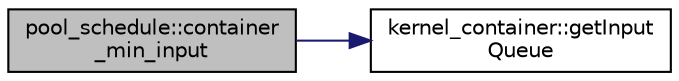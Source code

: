 digraph "pool_schedule::container_min_input"
{
 // INTERACTIVE_SVG=YES
  bgcolor="transparent";
  edge [fontname="Helvetica",fontsize="10",labelfontname="Helvetica",labelfontsize="10"];
  node [fontname="Helvetica",fontsize="10",shape=record];
  rankdir="LR";
  Node1 [label="pool_schedule::container\l_min_input",height=0.2,width=0.4,color="black", fillcolor="grey75", style="filled", fontcolor="black"];
  Node1 -> Node2 [color="midnightblue",fontsize="10",style="solid",fontname="Helvetica"];
  Node2 [label="kernel_container::getInput\lQueue",height=0.2,width=0.4,color="black",URL="$classkernel__container.html#abcbec3854917b37bd6421b6b8ed2c2c0"];
}
